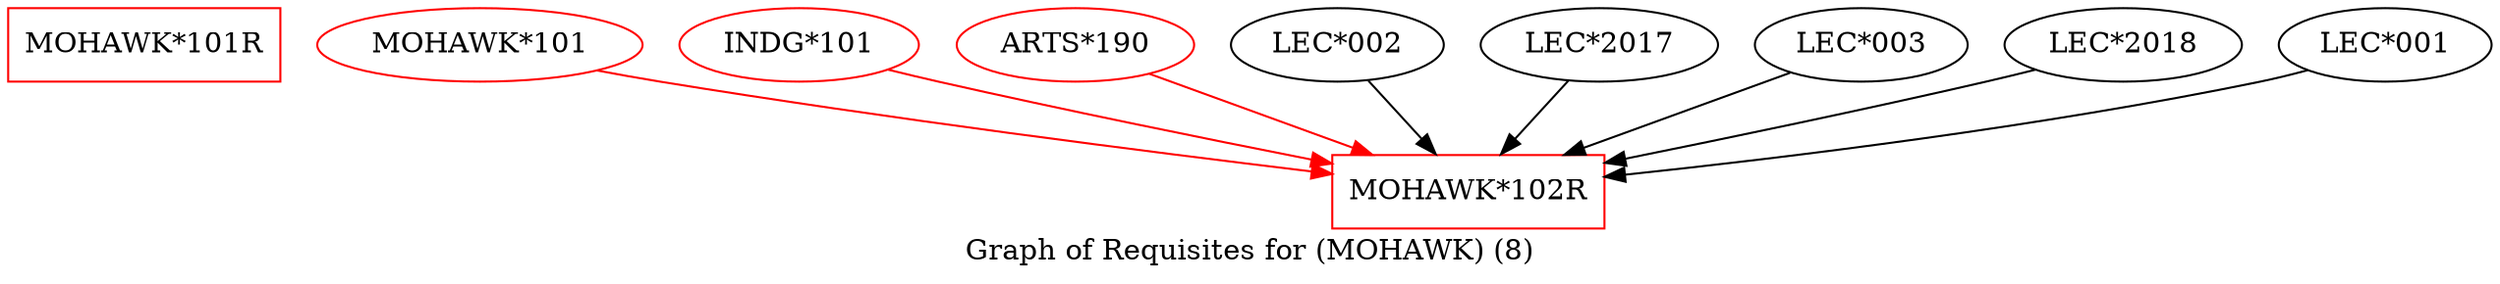 strict digraph "" {
	graph [bb="0,0,1212.5,131",
		label="Graph of Requisites for (MOHAWK) (8)",
		lheight=0.21,
		lp="606.25,11.5",
		lwidth=3.86
	];
	node [label="\N"];
	"MOHAWK*101R"	[color=red,
		height=0.5,
		pos="66.5,113",
		shape=box,
		width=1.8472];
	"MOHAWK*102R"	[color=red,
		height=0.5,
		pos="712.5,41",
		shape=box,
		width=1.8472];
	"MOHAWK*101"	[color=red,
		height=0.5,
		pos="230.5,113",
		width=2.2026];
	"MOHAWK*101" -> "MOHAWK*102R"	[color=red,
		pos="e,645.93,49.851 287.87,100.56 298.37,98.606 309.25,96.668 319.5,95 428.92,77.186 556.17,60.813 635.53,51.117"];
	"INDG*101"	[color=red,
		height=0.5,
		pos="386.5,113",
		width=1.6249];
	"INDG*101" -> "MOHAWK*102R"	[color=red,
		pos="e,645.78,54.765 429.68,100.73 437.59,98.755 445.78,96.768 453.5,95 514.53,81.022 584.05,66.892 635.69,56.741"];
	"ARTS*190"	[color=red,
		height=0.5,
		pos="520.5,113",
		width=1.6068];
	"ARTS*190" -> "MOHAWK*102R"	[color=red,
		pos="e,665.65,59.082 556.61,98.834 584.57,88.64 623.81,74.334 655.93,62.625"];
	"LEC*002"	[height=0.5,
		pos="648.5,113",
		width=1.4443];
	"LEC*002" -> "MOHAWK*102R"	[pos="e,696.55,59.447 663.67,95.411 671.41,86.946 680.98,76.472 689.6,67.049"];
	"LEC*2017"	[height=0.5,
		pos="776.5,113",
		width=1.6068];
	"LEC*2017" -> "MOHAWK*102R"	[pos="e,728.45,59.447 761.33,95.411 753.59,86.946 744.02,76.472 735.4,67.049"];
	"LEC*003"	[height=0.5,
		pos="904.5,113",
		width=1.4443];
	"LEC*003" -> "MOHAWK*102R"	[pos="e,759.29,59.06 869.73,99.324 841.6,89.068 801.43,74.423 768.74,62.504"];
	"LEC*2018"	[height=0.5,
		pos="1032.5,113",
		width=1.6068];
	"LEC*2018" -> "MOHAWK*102R"	[pos="e,779.25,55.188 989.67,100.85 981.66,98.842 973.33,96.813 965.5,95 906.48,81.336 839.35,67.344 789.08,57.171"];
	"LEC*001"	[height=0.5,
		pos="1160.5,113",
		width=1.4443];
	"LEC*001" -> "MOHAWK*102R"	[pos="e,779.05,48.338 1122.6,100.59 1115,98.536 1107,96.559 1099.5,95 992.89,72.95 867.79,57.712 789.33,49.414"];
}
